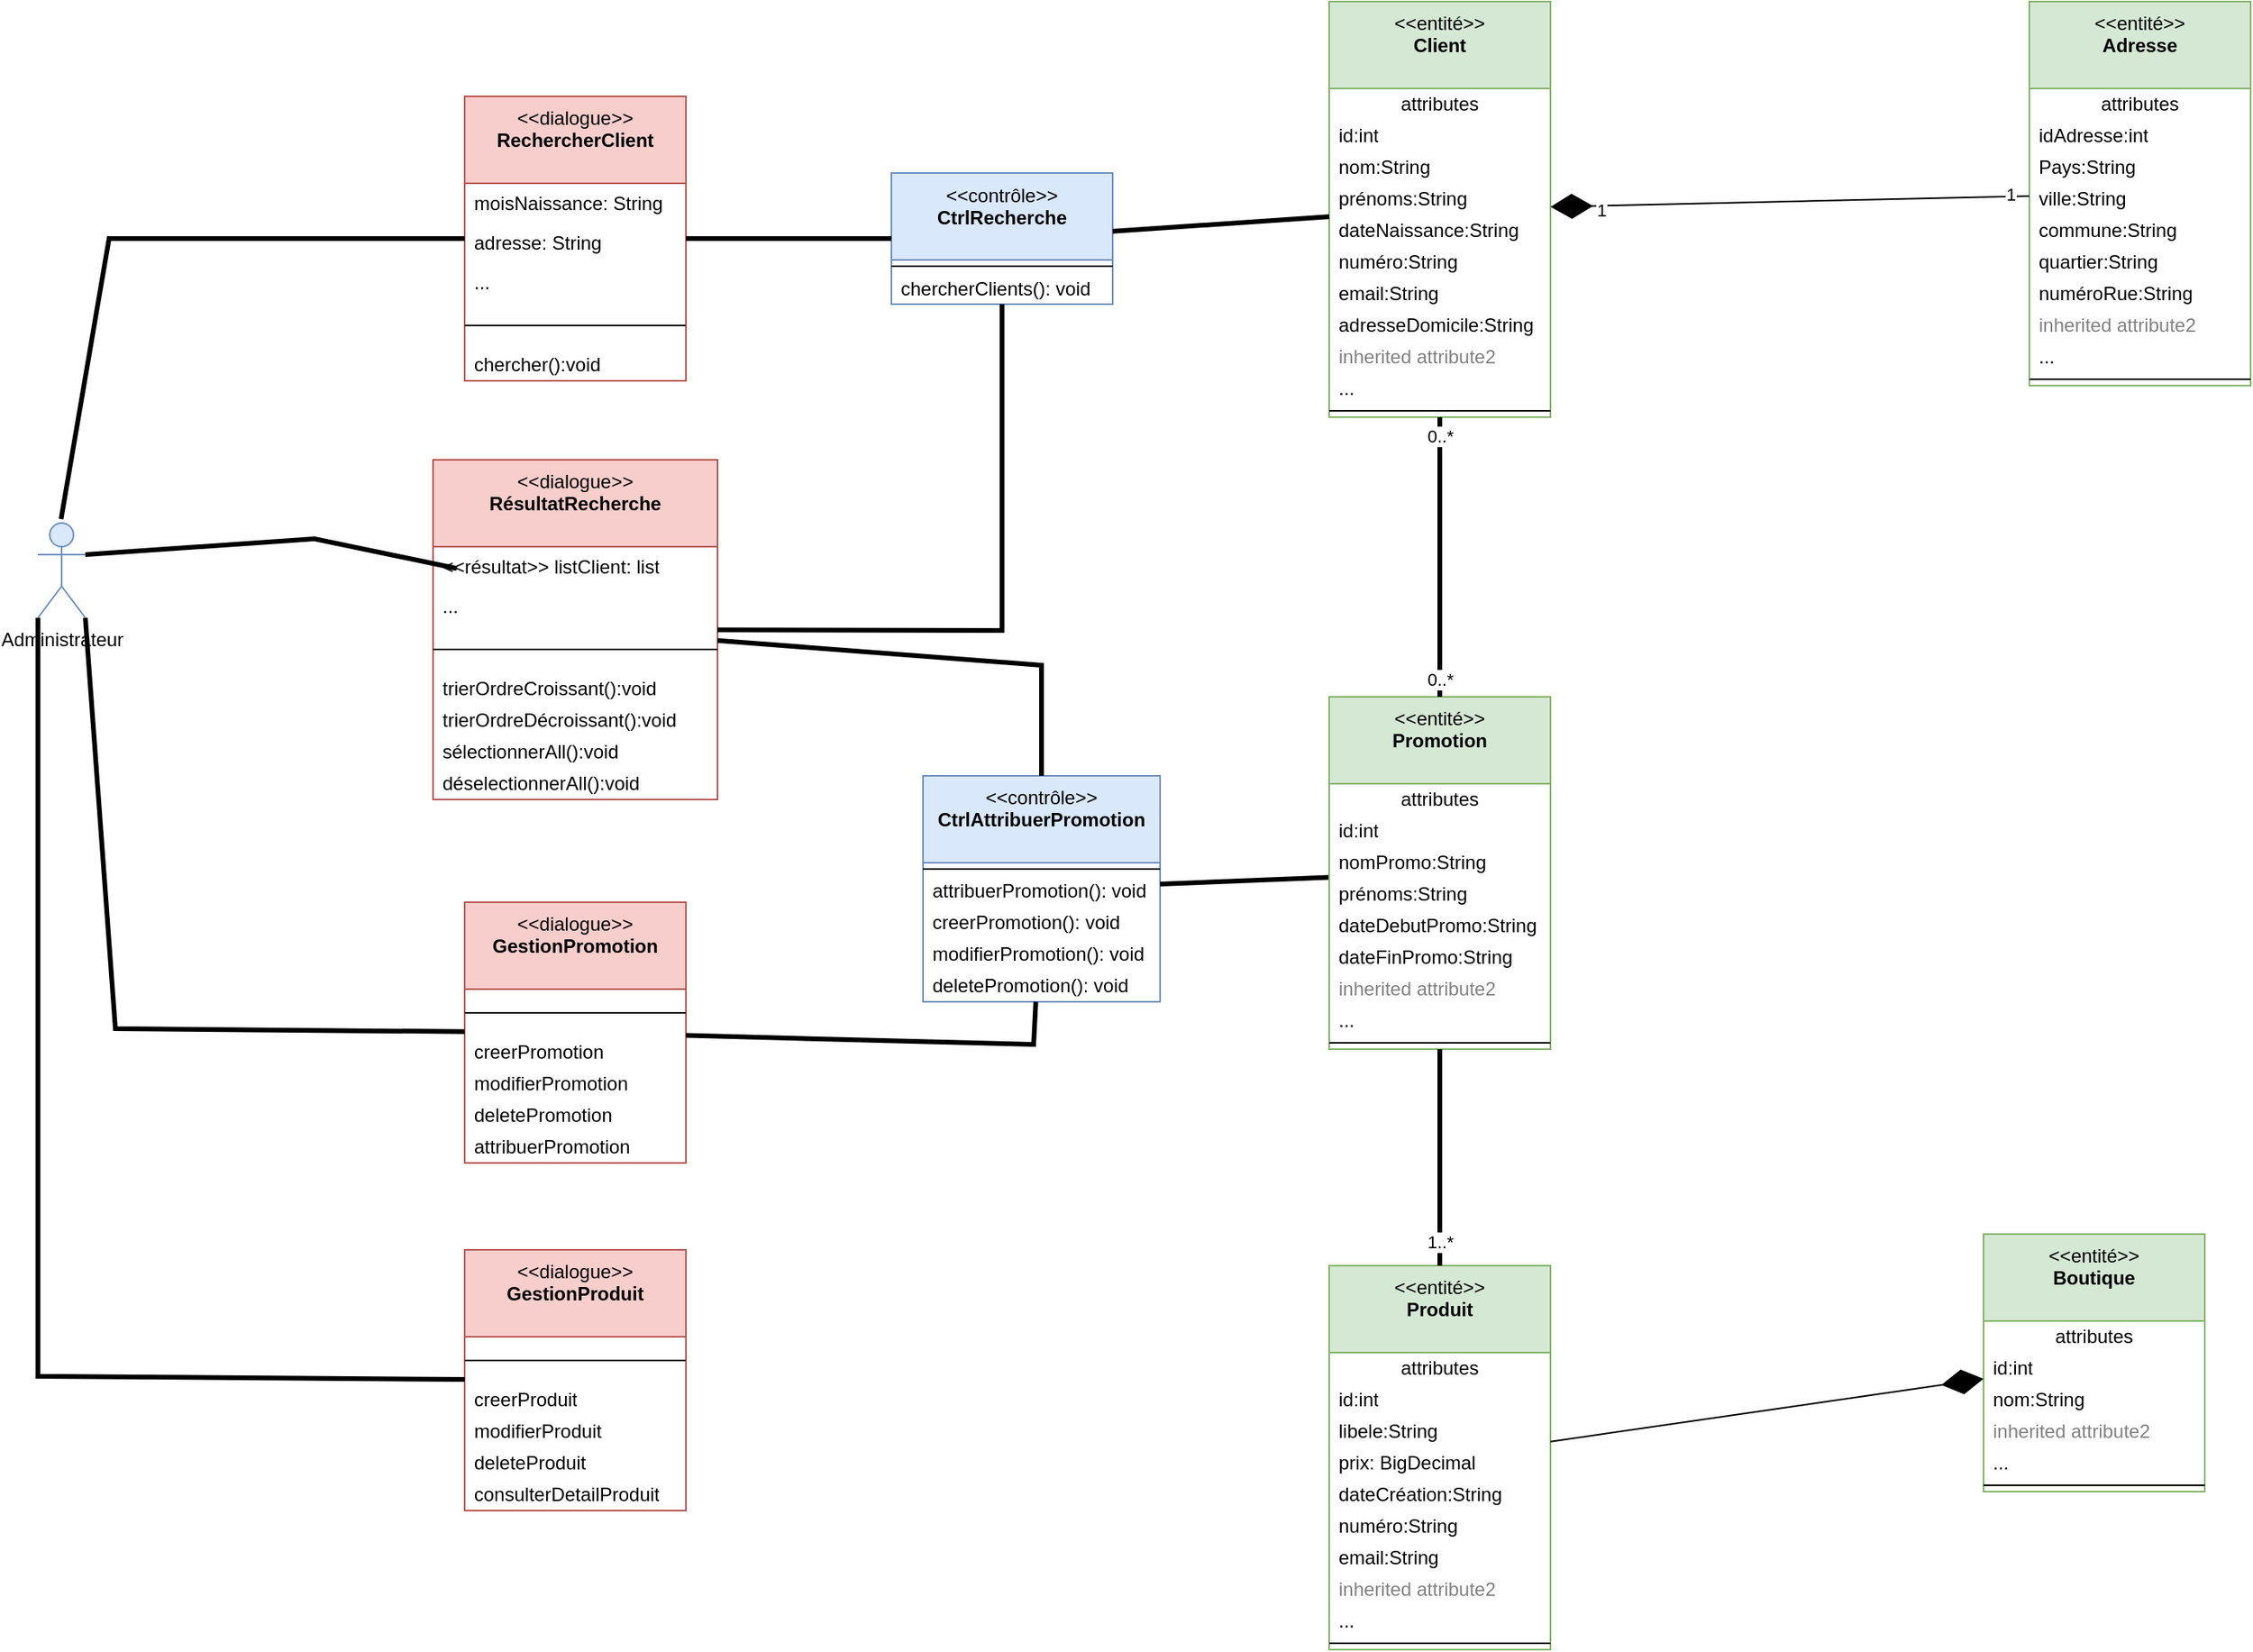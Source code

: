 <mxfile version="21.6.6" type="github">
  <diagram name="Page-1" id="ahY943-MPQnTFEPD0U1o">
    <mxGraphModel dx="1657" dy="599" grid="1" gridSize="10" guides="1" tooltips="1" connect="1" arrows="1" fold="1" page="1" pageScale="1" pageWidth="827" pageHeight="1169" math="0" shadow="0">
      <root>
        <mxCell id="0" />
        <mxCell id="1" parent="0" />
        <mxCell id="AcG3rtJJ_x_8f-vEFw6x-4" value="Administrateur" style="shape=umlActor;verticalLabelPosition=bottom;verticalAlign=top;html=1;fillColor=#dae8fc;strokeColor=#6c8ebf;" vertex="1" parent="1">
          <mxGeometry x="10" y="370" width="30" height="60" as="geometry" />
        </mxCell>
        <mxCell id="AcG3rtJJ_x_8f-vEFw6x-19" value="&amp;lt;&amp;lt;dialogue&amp;gt;&amp;gt;&lt;br&gt;&lt;b&gt;RechercherClient&lt;/b&gt;" style="swimlane;fontStyle=0;align=center;verticalAlign=top;childLayout=stackLayout;horizontal=1;startSize=55;horizontalStack=0;resizeParent=1;resizeParentMax=0;resizeLast=0;collapsible=0;marginBottom=0;html=1;whiteSpace=wrap;fillColor=#f8cecc;strokeColor=#b85450;" vertex="1" parent="1">
          <mxGeometry x="280" y="100" width="140" height="180" as="geometry" />
        </mxCell>
        <mxCell id="AcG3rtJJ_x_8f-vEFw6x-21" value="moisNaissance: String" style="text;html=1;strokeColor=none;fillColor=none;align=left;verticalAlign=middle;spacingLeft=4;spacingRight=4;overflow=hidden;rotatable=0;points=[[0,0.5],[1,0.5]];portConstraint=eastwest;whiteSpace=wrap;" vertex="1" parent="AcG3rtJJ_x_8f-vEFw6x-19">
          <mxGeometry y="55" width="140" height="25" as="geometry" />
        </mxCell>
        <mxCell id="AcG3rtJJ_x_8f-vEFw6x-30" value="adresse: String" style="text;html=1;strokeColor=none;fillColor=none;align=left;verticalAlign=middle;spacingLeft=4;spacingRight=4;overflow=hidden;rotatable=0;points=[[0,0.5],[1,0.5]];portConstraint=eastwest;whiteSpace=wrap;" vertex="1" parent="AcG3rtJJ_x_8f-vEFw6x-19">
          <mxGeometry y="80" width="140" height="25" as="geometry" />
        </mxCell>
        <mxCell id="AcG3rtJJ_x_8f-vEFw6x-31" value="..." style="text;html=1;strokeColor=none;fillColor=none;align=left;verticalAlign=middle;spacingLeft=4;spacingRight=4;overflow=hidden;rotatable=0;points=[[0,0.5],[1,0.5]];portConstraint=eastwest;whiteSpace=wrap;" vertex="1" parent="AcG3rtJJ_x_8f-vEFw6x-19">
          <mxGeometry y="105" width="140" height="25" as="geometry" />
        </mxCell>
        <mxCell id="AcG3rtJJ_x_8f-vEFw6x-24" value="" style="line;strokeWidth=1;fillColor=none;align=left;verticalAlign=middle;spacingTop=-1;spacingLeft=3;spacingRight=3;rotatable=0;labelPosition=right;points=[];portConstraint=eastwest;" vertex="1" parent="AcG3rtJJ_x_8f-vEFw6x-19">
          <mxGeometry y="130" width="140" height="30" as="geometry" />
        </mxCell>
        <mxCell id="AcG3rtJJ_x_8f-vEFw6x-26" value="chercher():void" style="text;html=1;strokeColor=none;fillColor=none;align=left;verticalAlign=middle;spacingLeft=4;spacingRight=4;overflow=hidden;rotatable=0;points=[[0,0.5],[1,0.5]];portConstraint=eastwest;whiteSpace=wrap;" vertex="1" parent="AcG3rtJJ_x_8f-vEFw6x-19">
          <mxGeometry y="160" width="140" height="20" as="geometry" />
        </mxCell>
        <mxCell id="AcG3rtJJ_x_8f-vEFw6x-33" value="&amp;lt;&amp;lt;dialogue&amp;gt;&amp;gt;&lt;br&gt;&lt;b&gt;RésultatRecherche&lt;/b&gt;" style="swimlane;fontStyle=0;align=center;verticalAlign=top;childLayout=stackLayout;horizontal=1;startSize=55;horizontalStack=0;resizeParent=1;resizeParentMax=0;resizeLast=0;collapsible=0;marginBottom=0;html=1;whiteSpace=wrap;fillColor=#f8cecc;strokeColor=#b85450;" vertex="1" parent="1">
          <mxGeometry x="260" y="330" width="180" height="215" as="geometry" />
        </mxCell>
        <mxCell id="AcG3rtJJ_x_8f-vEFw6x-34" value="&amp;lt;&amp;lt;résultat&amp;gt;&amp;gt; listClient: list" style="text;html=1;strokeColor=none;fillColor=none;align=left;verticalAlign=middle;spacingLeft=4;spacingRight=4;overflow=hidden;rotatable=0;points=[[0,0.5],[1,0.5]];portConstraint=eastwest;whiteSpace=wrap;" vertex="1" parent="AcG3rtJJ_x_8f-vEFw6x-33">
          <mxGeometry y="55" width="180" height="25" as="geometry" />
        </mxCell>
        <mxCell id="AcG3rtJJ_x_8f-vEFw6x-36" value="..." style="text;html=1;strokeColor=none;fillColor=none;align=left;verticalAlign=middle;spacingLeft=4;spacingRight=4;overflow=hidden;rotatable=0;points=[[0,0.5],[1,0.5]];portConstraint=eastwest;whiteSpace=wrap;" vertex="1" parent="AcG3rtJJ_x_8f-vEFw6x-33">
          <mxGeometry y="80" width="180" height="25" as="geometry" />
        </mxCell>
        <mxCell id="AcG3rtJJ_x_8f-vEFw6x-37" value="" style="line;strokeWidth=1;fillColor=none;align=left;verticalAlign=middle;spacingTop=-1;spacingLeft=3;spacingRight=3;rotatable=0;labelPosition=right;points=[];portConstraint=eastwest;" vertex="1" parent="AcG3rtJJ_x_8f-vEFw6x-33">
          <mxGeometry y="105" width="180" height="30" as="geometry" />
        </mxCell>
        <mxCell id="AcG3rtJJ_x_8f-vEFw6x-38" value="trierOrdreCroissant():void" style="text;html=1;strokeColor=none;fillColor=none;align=left;verticalAlign=middle;spacingLeft=4;spacingRight=4;overflow=hidden;rotatable=0;points=[[0,0.5],[1,0.5]];portConstraint=eastwest;whiteSpace=wrap;" vertex="1" parent="AcG3rtJJ_x_8f-vEFw6x-33">
          <mxGeometry y="135" width="180" height="20" as="geometry" />
        </mxCell>
        <mxCell id="AcG3rtJJ_x_8f-vEFw6x-40" value="trierOrdreDécroissant():void" style="text;html=1;strokeColor=none;fillColor=none;align=left;verticalAlign=middle;spacingLeft=4;spacingRight=4;overflow=hidden;rotatable=0;points=[[0,0.5],[1,0.5]];portConstraint=eastwest;whiteSpace=wrap;" vertex="1" parent="AcG3rtJJ_x_8f-vEFw6x-33">
          <mxGeometry y="155" width="180" height="20" as="geometry" />
        </mxCell>
        <mxCell id="AcG3rtJJ_x_8f-vEFw6x-41" value="sélectionnerAll():void" style="text;html=1;strokeColor=none;fillColor=none;align=left;verticalAlign=middle;spacingLeft=4;spacingRight=4;overflow=hidden;rotatable=0;points=[[0,0.5],[1,0.5]];portConstraint=eastwest;whiteSpace=wrap;" vertex="1" parent="AcG3rtJJ_x_8f-vEFw6x-33">
          <mxGeometry y="175" width="180" height="20" as="geometry" />
        </mxCell>
        <mxCell id="AcG3rtJJ_x_8f-vEFw6x-42" value="déselectionnerAll():void" style="text;html=1;strokeColor=none;fillColor=none;align=left;verticalAlign=middle;spacingLeft=4;spacingRight=4;overflow=hidden;rotatable=0;points=[[0,0.5],[1,0.5]];portConstraint=eastwest;whiteSpace=wrap;" vertex="1" parent="AcG3rtJJ_x_8f-vEFw6x-33">
          <mxGeometry y="195" width="180" height="20" as="geometry" />
        </mxCell>
        <mxCell id="AcG3rtJJ_x_8f-vEFw6x-43" value="&amp;lt;&amp;lt;contrôle&amp;gt;&amp;gt;&lt;br&gt;&lt;b&gt;CtrlRecherche&lt;/b&gt;" style="swimlane;fontStyle=0;align=center;verticalAlign=top;childLayout=stackLayout;horizontal=1;startSize=55;horizontalStack=0;resizeParent=1;resizeParentMax=0;resizeLast=0;collapsible=0;marginBottom=0;html=1;whiteSpace=wrap;fillColor=#dae8fc;strokeColor=#6c8ebf;" vertex="1" parent="1">
          <mxGeometry x="550" y="148.5" width="140" height="83" as="geometry" />
        </mxCell>
        <mxCell id="AcG3rtJJ_x_8f-vEFw6x-48" value="" style="line;strokeWidth=1;fillColor=none;align=left;verticalAlign=middle;spacingTop=-1;spacingLeft=3;spacingRight=3;rotatable=0;labelPosition=right;points=[];portConstraint=eastwest;" vertex="1" parent="AcG3rtJJ_x_8f-vEFw6x-43">
          <mxGeometry y="55" width="140" height="8" as="geometry" />
        </mxCell>
        <mxCell id="AcG3rtJJ_x_8f-vEFw6x-50" value="chercherClients(): void" style="text;html=1;strokeColor=none;fillColor=none;align=left;verticalAlign=middle;spacingLeft=4;spacingRight=4;overflow=hidden;rotatable=0;points=[[0,0.5],[1,0.5]];portConstraint=eastwest;whiteSpace=wrap;" vertex="1" parent="AcG3rtJJ_x_8f-vEFw6x-43">
          <mxGeometry y="63" width="140" height="20" as="geometry" />
        </mxCell>
        <mxCell id="AcG3rtJJ_x_8f-vEFw6x-53" value="" style="endArrow=none;startArrow=none;endFill=0;startFill=0;endSize=8;html=1;verticalAlign=bottom;labelBackgroundColor=none;strokeWidth=3;rounded=0;exitX=1;exitY=0.333;exitDx=0;exitDy=0;exitPerimeter=0;" edge="1" parent="1" source="AcG3rtJJ_x_8f-vEFw6x-4">
          <mxGeometry width="160" relative="1" as="geometry">
            <mxPoint x="70" y="390" as="sourcePoint" />
            <mxPoint x="275" y="398.75" as="targetPoint" />
            <Array as="points">
              <mxPoint x="185" y="380" />
            </Array>
          </mxGeometry>
        </mxCell>
        <mxCell id="AcG3rtJJ_x_8f-vEFw6x-54" value="" style="endArrow=none;startArrow=none;endFill=0;startFill=0;endSize=8;html=1;verticalAlign=bottom;labelBackgroundColor=none;strokeWidth=3;rounded=0;exitX=0.488;exitY=-0.042;exitDx=0;exitDy=0;exitPerimeter=0;" edge="1" parent="1" source="AcG3rtJJ_x_8f-vEFw6x-4" target="AcG3rtJJ_x_8f-vEFw6x-19">
          <mxGeometry width="160" relative="1" as="geometry">
            <mxPoint x="100" y="340" as="sourcePoint" />
            <mxPoint x="260" y="340" as="targetPoint" />
            <Array as="points">
              <mxPoint x="55" y="190" />
            </Array>
          </mxGeometry>
        </mxCell>
        <mxCell id="AcG3rtJJ_x_8f-vEFw6x-55" value="" style="endArrow=none;startArrow=none;endFill=0;startFill=0;endSize=8;html=1;verticalAlign=bottom;labelBackgroundColor=none;strokeWidth=3;rounded=0;" edge="1" parent="1" source="AcG3rtJJ_x_8f-vEFw6x-19" target="AcG3rtJJ_x_8f-vEFw6x-43">
          <mxGeometry width="160" relative="1" as="geometry">
            <mxPoint x="450" y="330" as="sourcePoint" />
            <mxPoint x="610" y="330" as="targetPoint" />
          </mxGeometry>
        </mxCell>
        <mxCell id="AcG3rtJJ_x_8f-vEFw6x-57" value="&amp;lt;&amp;lt;entité&amp;gt;&amp;gt;&lt;br&gt;&lt;b&gt;Client&lt;/b&gt;" style="swimlane;fontStyle=0;align=center;verticalAlign=top;childLayout=stackLayout;horizontal=1;startSize=55;horizontalStack=0;resizeParent=1;resizeParentMax=0;resizeLast=0;collapsible=0;marginBottom=0;html=1;whiteSpace=wrap;fillColor=#d5e8d4;strokeColor=#82b366;" vertex="1" parent="1">
          <mxGeometry x="827" y="40" width="140" height="263" as="geometry" />
        </mxCell>
        <mxCell id="AcG3rtJJ_x_8f-vEFw6x-58" value="attributes" style="text;html=1;strokeColor=none;fillColor=none;align=center;verticalAlign=middle;spacingLeft=4;spacingRight=4;overflow=hidden;rotatable=0;points=[[0,0.5],[1,0.5]];portConstraint=eastwest;whiteSpace=wrap;" vertex="1" parent="AcG3rtJJ_x_8f-vEFw6x-57">
          <mxGeometry y="55" width="140" height="20" as="geometry" />
        </mxCell>
        <mxCell id="AcG3rtJJ_x_8f-vEFw6x-59" value="id:int" style="text;html=1;strokeColor=none;fillColor=none;align=left;verticalAlign=middle;spacingLeft=4;spacingRight=4;overflow=hidden;rotatable=0;points=[[0,0.5],[1,0.5]];portConstraint=eastwest;whiteSpace=wrap;" vertex="1" parent="AcG3rtJJ_x_8f-vEFw6x-57">
          <mxGeometry y="75" width="140" height="20" as="geometry" />
        </mxCell>
        <mxCell id="AcG3rtJJ_x_8f-vEFw6x-67" value="nom:String" style="text;html=1;strokeColor=none;fillColor=none;align=left;verticalAlign=middle;spacingLeft=4;spacingRight=4;overflow=hidden;rotatable=0;points=[[0,0.5],[1,0.5]];portConstraint=eastwest;whiteSpace=wrap;" vertex="1" parent="AcG3rtJJ_x_8f-vEFw6x-57">
          <mxGeometry y="95" width="140" height="20" as="geometry" />
        </mxCell>
        <mxCell id="AcG3rtJJ_x_8f-vEFw6x-65" value="prénoms:String" style="text;html=1;strokeColor=none;fillColor=none;align=left;verticalAlign=middle;spacingLeft=4;spacingRight=4;overflow=hidden;rotatable=0;points=[[0,0.5],[1,0.5]];portConstraint=eastwest;whiteSpace=wrap;" vertex="1" parent="AcG3rtJJ_x_8f-vEFw6x-57">
          <mxGeometry y="115" width="140" height="20" as="geometry" />
        </mxCell>
        <mxCell id="AcG3rtJJ_x_8f-vEFw6x-66" value="dateNaissance:String" style="text;html=1;strokeColor=none;fillColor=none;align=left;verticalAlign=middle;spacingLeft=4;spacingRight=4;overflow=hidden;rotatable=0;points=[[0,0.5],[1,0.5]];portConstraint=eastwest;whiteSpace=wrap;" vertex="1" parent="AcG3rtJJ_x_8f-vEFw6x-57">
          <mxGeometry y="135" width="140" height="20" as="geometry" />
        </mxCell>
        <mxCell id="AcG3rtJJ_x_8f-vEFw6x-68" value="numéro:String" style="text;html=1;strokeColor=none;fillColor=none;align=left;verticalAlign=middle;spacingLeft=4;spacingRight=4;overflow=hidden;rotatable=0;points=[[0,0.5],[1,0.5]];portConstraint=eastwest;whiteSpace=wrap;" vertex="1" parent="AcG3rtJJ_x_8f-vEFw6x-57">
          <mxGeometry y="155" width="140" height="20" as="geometry" />
        </mxCell>
        <mxCell id="AcG3rtJJ_x_8f-vEFw6x-69" value="email:String" style="text;html=1;strokeColor=none;fillColor=none;align=left;verticalAlign=middle;spacingLeft=4;spacingRight=4;overflow=hidden;rotatable=0;points=[[0,0.5],[1,0.5]];portConstraint=eastwest;whiteSpace=wrap;" vertex="1" parent="AcG3rtJJ_x_8f-vEFw6x-57">
          <mxGeometry y="175" width="140" height="20" as="geometry" />
        </mxCell>
        <mxCell id="AcG3rtJJ_x_8f-vEFw6x-151" value="adresseDomicile:String" style="text;html=1;strokeColor=none;fillColor=none;align=left;verticalAlign=middle;spacingLeft=4;spacingRight=4;overflow=hidden;rotatable=0;points=[[0,0.5],[1,0.5]];portConstraint=eastwest;whiteSpace=wrap;" vertex="1" parent="AcG3rtJJ_x_8f-vEFw6x-57">
          <mxGeometry y="195" width="140" height="20" as="geometry" />
        </mxCell>
        <mxCell id="AcG3rtJJ_x_8f-vEFw6x-60" value="inherited attribute2" style="text;html=1;strokeColor=none;fillColor=none;align=left;verticalAlign=middle;spacingLeft=4;spacingRight=4;overflow=hidden;rotatable=0;points=[[0,0.5],[1,0.5]];portConstraint=eastwest;fontColor=#808080;whiteSpace=wrap;" vertex="1" parent="AcG3rtJJ_x_8f-vEFw6x-57">
          <mxGeometry y="215" width="140" height="20" as="geometry" />
        </mxCell>
        <mxCell id="AcG3rtJJ_x_8f-vEFw6x-61" value="..." style="text;html=1;strokeColor=none;fillColor=none;align=left;verticalAlign=middle;spacingLeft=4;spacingRight=4;overflow=hidden;rotatable=0;points=[[0,0.5],[1,0.5]];portConstraint=eastwest;whiteSpace=wrap;" vertex="1" parent="AcG3rtJJ_x_8f-vEFw6x-57">
          <mxGeometry y="235" width="140" height="20" as="geometry" />
        </mxCell>
        <mxCell id="AcG3rtJJ_x_8f-vEFw6x-62" value="" style="line;strokeWidth=1;fillColor=none;align=left;verticalAlign=middle;spacingTop=-1;spacingLeft=3;spacingRight=3;rotatable=0;labelPosition=right;points=[];portConstraint=eastwest;" vertex="1" parent="AcG3rtJJ_x_8f-vEFw6x-57">
          <mxGeometry y="255" width="140" height="8" as="geometry" />
        </mxCell>
        <mxCell id="AcG3rtJJ_x_8f-vEFw6x-70" value="" style="endArrow=none;startArrow=none;endFill=0;startFill=0;endSize=8;html=1;verticalAlign=bottom;labelBackgroundColor=none;strokeWidth=3;rounded=0;" edge="1" parent="1" source="AcG3rtJJ_x_8f-vEFw6x-43" target="AcG3rtJJ_x_8f-vEFw6x-57">
          <mxGeometry width="160" relative="1" as="geometry">
            <mxPoint x="540" y="290" as="sourcePoint" />
            <mxPoint x="700" y="290" as="targetPoint" />
          </mxGeometry>
        </mxCell>
        <mxCell id="AcG3rtJJ_x_8f-vEFw6x-71" value="&amp;lt;&amp;lt;entité&amp;gt;&amp;gt;&lt;br&gt;&lt;b&gt;Adresse&lt;/b&gt;" style="swimlane;fontStyle=0;align=center;verticalAlign=top;childLayout=stackLayout;horizontal=1;startSize=55;horizontalStack=0;resizeParent=1;resizeParentMax=0;resizeLast=0;collapsible=0;marginBottom=0;html=1;whiteSpace=wrap;fillColor=#d5e8d4;strokeColor=#82b366;" vertex="1" parent="1">
          <mxGeometry x="1270" y="40" width="140" height="243" as="geometry" />
        </mxCell>
        <mxCell id="AcG3rtJJ_x_8f-vEFw6x-72" value="attributes" style="text;html=1;strokeColor=none;fillColor=none;align=center;verticalAlign=middle;spacingLeft=4;spacingRight=4;overflow=hidden;rotatable=0;points=[[0,0.5],[1,0.5]];portConstraint=eastwest;whiteSpace=wrap;" vertex="1" parent="AcG3rtJJ_x_8f-vEFw6x-71">
          <mxGeometry y="55" width="140" height="20" as="geometry" />
        </mxCell>
        <mxCell id="AcG3rtJJ_x_8f-vEFw6x-73" value="idAdresse:int" style="text;html=1;strokeColor=none;fillColor=none;align=left;verticalAlign=middle;spacingLeft=4;spacingRight=4;overflow=hidden;rotatable=0;points=[[0,0.5],[1,0.5]];portConstraint=eastwest;whiteSpace=wrap;" vertex="1" parent="AcG3rtJJ_x_8f-vEFw6x-71">
          <mxGeometry y="75" width="140" height="20" as="geometry" />
        </mxCell>
        <mxCell id="AcG3rtJJ_x_8f-vEFw6x-74" value="Pays:String" style="text;html=1;strokeColor=none;fillColor=none;align=left;verticalAlign=middle;spacingLeft=4;spacingRight=4;overflow=hidden;rotatable=0;points=[[0,0.5],[1,0.5]];portConstraint=eastwest;whiteSpace=wrap;" vertex="1" parent="AcG3rtJJ_x_8f-vEFw6x-71">
          <mxGeometry y="95" width="140" height="20" as="geometry" />
        </mxCell>
        <mxCell id="AcG3rtJJ_x_8f-vEFw6x-75" value="ville:String" style="text;html=1;strokeColor=none;fillColor=none;align=left;verticalAlign=middle;spacingLeft=4;spacingRight=4;overflow=hidden;rotatable=0;points=[[0,0.5],[1,0.5]];portConstraint=eastwest;whiteSpace=wrap;" vertex="1" parent="AcG3rtJJ_x_8f-vEFw6x-71">
          <mxGeometry y="115" width="140" height="20" as="geometry" />
        </mxCell>
        <mxCell id="AcG3rtJJ_x_8f-vEFw6x-76" value="commune:String" style="text;html=1;strokeColor=none;fillColor=none;align=left;verticalAlign=middle;spacingLeft=4;spacingRight=4;overflow=hidden;rotatable=0;points=[[0,0.5],[1,0.5]];portConstraint=eastwest;whiteSpace=wrap;" vertex="1" parent="AcG3rtJJ_x_8f-vEFw6x-71">
          <mxGeometry y="135" width="140" height="20" as="geometry" />
        </mxCell>
        <mxCell id="AcG3rtJJ_x_8f-vEFw6x-77" value="quartier:String" style="text;html=1;strokeColor=none;fillColor=none;align=left;verticalAlign=middle;spacingLeft=4;spacingRight=4;overflow=hidden;rotatable=0;points=[[0,0.5],[1,0.5]];portConstraint=eastwest;whiteSpace=wrap;" vertex="1" parent="AcG3rtJJ_x_8f-vEFw6x-71">
          <mxGeometry y="155" width="140" height="20" as="geometry" />
        </mxCell>
        <mxCell id="AcG3rtJJ_x_8f-vEFw6x-78" value="numéroRue:String" style="text;html=1;strokeColor=none;fillColor=none;align=left;verticalAlign=middle;spacingLeft=4;spacingRight=4;overflow=hidden;rotatable=0;points=[[0,0.5],[1,0.5]];portConstraint=eastwest;whiteSpace=wrap;" vertex="1" parent="AcG3rtJJ_x_8f-vEFw6x-71">
          <mxGeometry y="175" width="140" height="20" as="geometry" />
        </mxCell>
        <mxCell id="AcG3rtJJ_x_8f-vEFw6x-79" value="inherited attribute2" style="text;html=1;strokeColor=none;fillColor=none;align=left;verticalAlign=middle;spacingLeft=4;spacingRight=4;overflow=hidden;rotatable=0;points=[[0,0.5],[1,0.5]];portConstraint=eastwest;fontColor=#808080;whiteSpace=wrap;" vertex="1" parent="AcG3rtJJ_x_8f-vEFw6x-71">
          <mxGeometry y="195" width="140" height="20" as="geometry" />
        </mxCell>
        <mxCell id="AcG3rtJJ_x_8f-vEFw6x-80" value="..." style="text;html=1;strokeColor=none;fillColor=none;align=left;verticalAlign=middle;spacingLeft=4;spacingRight=4;overflow=hidden;rotatable=0;points=[[0,0.5],[1,0.5]];portConstraint=eastwest;whiteSpace=wrap;" vertex="1" parent="AcG3rtJJ_x_8f-vEFw6x-71">
          <mxGeometry y="215" width="140" height="20" as="geometry" />
        </mxCell>
        <mxCell id="AcG3rtJJ_x_8f-vEFw6x-81" value="" style="line;strokeWidth=1;fillColor=none;align=left;verticalAlign=middle;spacingTop=-1;spacingLeft=3;spacingRight=3;rotatable=0;labelPosition=right;points=[];portConstraint=eastwest;" vertex="1" parent="AcG3rtJJ_x_8f-vEFw6x-71">
          <mxGeometry y="235" width="140" height="8" as="geometry" />
        </mxCell>
        <mxCell id="AcG3rtJJ_x_8f-vEFw6x-84" value="" style="endArrow=none;startArrow=none;endFill=0;startFill=0;endSize=8;html=1;verticalAlign=bottom;labelBackgroundColor=none;strokeWidth=3;rounded=0;" edge="1" parent="1" source="AcG3rtJJ_x_8f-vEFw6x-33" target="AcG3rtJJ_x_8f-vEFw6x-43">
          <mxGeometry width="160" relative="1" as="geometry">
            <mxPoint x="540" y="290" as="sourcePoint" />
            <mxPoint x="700" y="290" as="targetPoint" />
            <Array as="points">
              <mxPoint x="620" y="438" />
            </Array>
          </mxGeometry>
        </mxCell>
        <mxCell id="AcG3rtJJ_x_8f-vEFw6x-85" value="&amp;lt;&amp;lt;contrôle&amp;gt;&amp;gt;&lt;br&gt;&lt;b&gt;CtrlAttribuerPromotion&lt;/b&gt;" style="swimlane;fontStyle=0;align=center;verticalAlign=top;childLayout=stackLayout;horizontal=1;startSize=55;horizontalStack=0;resizeParent=1;resizeParentMax=0;resizeLast=0;collapsible=0;marginBottom=0;html=1;whiteSpace=wrap;fillColor=#dae8fc;strokeColor=#6c8ebf;" vertex="1" parent="1">
          <mxGeometry x="570" y="530" width="150" height="143" as="geometry" />
        </mxCell>
        <mxCell id="AcG3rtJJ_x_8f-vEFw6x-86" value="" style="line;strokeWidth=1;fillColor=none;align=left;verticalAlign=middle;spacingTop=-1;spacingLeft=3;spacingRight=3;rotatable=0;labelPosition=right;points=[];portConstraint=eastwest;" vertex="1" parent="AcG3rtJJ_x_8f-vEFw6x-85">
          <mxGeometry y="55" width="150" height="8" as="geometry" />
        </mxCell>
        <mxCell id="AcG3rtJJ_x_8f-vEFw6x-87" value="attribuerPromotion(): void" style="text;html=1;strokeColor=none;fillColor=none;align=left;verticalAlign=middle;spacingLeft=4;spacingRight=4;overflow=hidden;rotatable=0;points=[[0,0.5],[1,0.5]];portConstraint=eastwest;whiteSpace=wrap;" vertex="1" parent="AcG3rtJJ_x_8f-vEFw6x-85">
          <mxGeometry y="63" width="150" height="20" as="geometry" />
        </mxCell>
        <mxCell id="AcG3rtJJ_x_8f-vEFw6x-97" value="creerPromotion(): void" style="text;html=1;strokeColor=none;fillColor=none;align=left;verticalAlign=middle;spacingLeft=4;spacingRight=4;overflow=hidden;rotatable=0;points=[[0,0.5],[1,0.5]];portConstraint=eastwest;whiteSpace=wrap;" vertex="1" parent="AcG3rtJJ_x_8f-vEFw6x-85">
          <mxGeometry y="83" width="150" height="20" as="geometry" />
        </mxCell>
        <mxCell id="AcG3rtJJ_x_8f-vEFw6x-98" value="modifierPromotion(): void" style="text;html=1;strokeColor=none;fillColor=none;align=left;verticalAlign=middle;spacingLeft=4;spacingRight=4;overflow=hidden;rotatable=0;points=[[0,0.5],[1,0.5]];portConstraint=eastwest;whiteSpace=wrap;" vertex="1" parent="AcG3rtJJ_x_8f-vEFw6x-85">
          <mxGeometry y="103" width="150" height="20" as="geometry" />
        </mxCell>
        <mxCell id="AcG3rtJJ_x_8f-vEFw6x-99" value="deletePromotion(): void" style="text;html=1;strokeColor=none;fillColor=none;align=left;verticalAlign=middle;spacingLeft=4;spacingRight=4;overflow=hidden;rotatable=0;points=[[0,0.5],[1,0.5]];portConstraint=eastwest;whiteSpace=wrap;" vertex="1" parent="AcG3rtJJ_x_8f-vEFw6x-85">
          <mxGeometry y="123" width="150" height="20" as="geometry" />
        </mxCell>
        <mxCell id="AcG3rtJJ_x_8f-vEFw6x-88" value="" style="endArrow=none;startArrow=none;endFill=0;startFill=0;endSize=8;html=1;verticalAlign=bottom;labelBackgroundColor=none;strokeWidth=3;rounded=0;" edge="1" parent="1" source="AcG3rtJJ_x_8f-vEFw6x-33" target="AcG3rtJJ_x_8f-vEFw6x-85">
          <mxGeometry width="160" relative="1" as="geometry">
            <mxPoint x="570" y="390" as="sourcePoint" />
            <mxPoint x="730" y="390" as="targetPoint" />
            <Array as="points">
              <mxPoint x="645" y="460" />
            </Array>
          </mxGeometry>
        </mxCell>
        <mxCell id="AcG3rtJJ_x_8f-vEFw6x-89" value="&amp;lt;&amp;lt;dialogue&amp;gt;&amp;gt;&lt;br&gt;&lt;b&gt;GestionPromotion&lt;/b&gt;" style="swimlane;fontStyle=0;align=center;verticalAlign=top;childLayout=stackLayout;horizontal=1;startSize=55;horizontalStack=0;resizeParent=1;resizeParentMax=0;resizeLast=0;collapsible=0;marginBottom=0;html=1;whiteSpace=wrap;fillColor=#f8cecc;strokeColor=#b85450;" vertex="1" parent="1">
          <mxGeometry x="280" y="610" width="140" height="165" as="geometry" />
        </mxCell>
        <mxCell id="AcG3rtJJ_x_8f-vEFw6x-93" value="" style="line;strokeWidth=1;fillColor=none;align=left;verticalAlign=middle;spacingTop=-1;spacingLeft=3;spacingRight=3;rotatable=0;labelPosition=right;points=[];portConstraint=eastwest;" vertex="1" parent="AcG3rtJJ_x_8f-vEFw6x-89">
          <mxGeometry y="55" width="140" height="30" as="geometry" />
        </mxCell>
        <mxCell id="AcG3rtJJ_x_8f-vEFw6x-130" value="creerPromotion" style="text;html=1;strokeColor=none;fillColor=none;align=left;verticalAlign=middle;spacingLeft=4;spacingRight=4;overflow=hidden;rotatable=0;points=[[0,0.5],[1,0.5]];portConstraint=eastwest;whiteSpace=wrap;" vertex="1" parent="AcG3rtJJ_x_8f-vEFw6x-89">
          <mxGeometry y="85" width="140" height="20" as="geometry" />
        </mxCell>
        <mxCell id="AcG3rtJJ_x_8f-vEFw6x-127" value="modifierPromotion" style="text;html=1;strokeColor=none;fillColor=none;align=left;verticalAlign=middle;spacingLeft=4;spacingRight=4;overflow=hidden;rotatable=0;points=[[0,0.5],[1,0.5]];portConstraint=eastwest;whiteSpace=wrap;" vertex="1" parent="AcG3rtJJ_x_8f-vEFw6x-89">
          <mxGeometry y="105" width="140" height="20" as="geometry" />
        </mxCell>
        <mxCell id="AcG3rtJJ_x_8f-vEFw6x-126" value="deletePromotion" style="text;html=1;strokeColor=none;fillColor=none;align=left;verticalAlign=middle;spacingLeft=4;spacingRight=4;overflow=hidden;rotatable=0;points=[[0,0.5],[1,0.5]];portConstraint=eastwest;whiteSpace=wrap;" vertex="1" parent="AcG3rtJJ_x_8f-vEFw6x-89">
          <mxGeometry y="125" width="140" height="20" as="geometry" />
        </mxCell>
        <mxCell id="AcG3rtJJ_x_8f-vEFw6x-128" value="attribuerPromotion" style="text;html=1;strokeColor=none;fillColor=none;align=left;verticalAlign=middle;spacingLeft=4;spacingRight=4;overflow=hidden;rotatable=0;points=[[0,0.5],[1,0.5]];portConstraint=eastwest;whiteSpace=wrap;" vertex="1" parent="AcG3rtJJ_x_8f-vEFw6x-89">
          <mxGeometry y="145" width="140" height="20" as="geometry" />
        </mxCell>
        <mxCell id="AcG3rtJJ_x_8f-vEFw6x-95" value="" style="endArrow=none;startArrow=none;endFill=0;startFill=0;endSize=8;html=1;verticalAlign=bottom;labelBackgroundColor=none;strokeWidth=3;rounded=0;exitX=1;exitY=1;exitDx=0;exitDy=0;exitPerimeter=0;" edge="1" parent="1" source="AcG3rtJJ_x_8f-vEFw6x-4" target="AcG3rtJJ_x_8f-vEFw6x-89">
          <mxGeometry width="160" relative="1" as="geometry">
            <mxPoint x="80" y="650" as="sourcePoint" />
            <mxPoint x="240" y="650" as="targetPoint" />
            <Array as="points">
              <mxPoint x="59" y="690" />
            </Array>
          </mxGeometry>
        </mxCell>
        <mxCell id="AcG3rtJJ_x_8f-vEFw6x-96" value="" style="endArrow=none;startArrow=none;endFill=0;startFill=0;endSize=8;html=1;verticalAlign=bottom;labelBackgroundColor=none;strokeWidth=3;rounded=0;" edge="1" parent="1" source="AcG3rtJJ_x_8f-vEFw6x-89" target="AcG3rtJJ_x_8f-vEFw6x-85">
          <mxGeometry width="160" relative="1" as="geometry">
            <mxPoint x="480" y="500" as="sourcePoint" />
            <mxPoint x="640" y="500" as="targetPoint" />
            <Array as="points">
              <mxPoint x="640" y="700" />
            </Array>
          </mxGeometry>
        </mxCell>
        <mxCell id="AcG3rtJJ_x_8f-vEFw6x-101" value="" style="endArrow=none;startArrow=none;endFill=0;startFill=0;endSize=8;html=1;verticalAlign=bottom;labelBackgroundColor=none;strokeWidth=3;rounded=0;" edge="1" parent="1" source="AcG3rtJJ_x_8f-vEFw6x-85" target="AcG3rtJJ_x_8f-vEFw6x-102">
          <mxGeometry width="160" relative="1" as="geometry">
            <mxPoint x="710" y="480" as="sourcePoint" />
            <mxPoint x="870" y="480" as="targetPoint" />
          </mxGeometry>
        </mxCell>
        <mxCell id="AcG3rtJJ_x_8f-vEFw6x-102" value="&amp;lt;&amp;lt;entité&amp;gt;&amp;gt;&lt;br&gt;&lt;b&gt;Promotion&lt;/b&gt;" style="swimlane;fontStyle=0;align=center;verticalAlign=top;childLayout=stackLayout;horizontal=1;startSize=55;horizontalStack=0;resizeParent=1;resizeParentMax=0;resizeLast=0;collapsible=0;marginBottom=0;html=1;whiteSpace=wrap;fillColor=#d5e8d4;strokeColor=#82b366;" vertex="1" parent="1">
          <mxGeometry x="827" y="480" width="140" height="223" as="geometry" />
        </mxCell>
        <mxCell id="AcG3rtJJ_x_8f-vEFw6x-103" value="attributes" style="text;html=1;strokeColor=none;fillColor=none;align=center;verticalAlign=middle;spacingLeft=4;spacingRight=4;overflow=hidden;rotatable=0;points=[[0,0.5],[1,0.5]];portConstraint=eastwest;whiteSpace=wrap;" vertex="1" parent="AcG3rtJJ_x_8f-vEFw6x-102">
          <mxGeometry y="55" width="140" height="20" as="geometry" />
        </mxCell>
        <mxCell id="AcG3rtJJ_x_8f-vEFw6x-104" value="id:int" style="text;html=1;strokeColor=none;fillColor=none;align=left;verticalAlign=middle;spacingLeft=4;spacingRight=4;overflow=hidden;rotatable=0;points=[[0,0.5],[1,0.5]];portConstraint=eastwest;whiteSpace=wrap;" vertex="1" parent="AcG3rtJJ_x_8f-vEFw6x-102">
          <mxGeometry y="75" width="140" height="20" as="geometry" />
        </mxCell>
        <mxCell id="AcG3rtJJ_x_8f-vEFw6x-105" value="nomPromo:String" style="text;html=1;strokeColor=none;fillColor=none;align=left;verticalAlign=middle;spacingLeft=4;spacingRight=4;overflow=hidden;rotatable=0;points=[[0,0.5],[1,0.5]];portConstraint=eastwest;whiteSpace=wrap;" vertex="1" parent="AcG3rtJJ_x_8f-vEFw6x-102">
          <mxGeometry y="95" width="140" height="20" as="geometry" />
        </mxCell>
        <mxCell id="AcG3rtJJ_x_8f-vEFw6x-106" value="prénoms:String" style="text;html=1;strokeColor=none;fillColor=none;align=left;verticalAlign=middle;spacingLeft=4;spacingRight=4;overflow=hidden;rotatable=0;points=[[0,0.5],[1,0.5]];portConstraint=eastwest;whiteSpace=wrap;" vertex="1" parent="AcG3rtJJ_x_8f-vEFw6x-102">
          <mxGeometry y="115" width="140" height="20" as="geometry" />
        </mxCell>
        <mxCell id="AcG3rtJJ_x_8f-vEFw6x-107" value="dateDebutPromo:String" style="text;html=1;strokeColor=none;fillColor=none;align=left;verticalAlign=middle;spacingLeft=4;spacingRight=4;overflow=hidden;rotatable=0;points=[[0,0.5],[1,0.5]];portConstraint=eastwest;whiteSpace=wrap;" vertex="1" parent="AcG3rtJJ_x_8f-vEFw6x-102">
          <mxGeometry y="135" width="140" height="20" as="geometry" />
        </mxCell>
        <mxCell id="AcG3rtJJ_x_8f-vEFw6x-108" value="dateFinPromo:String" style="text;html=1;strokeColor=none;fillColor=none;align=left;verticalAlign=middle;spacingLeft=4;spacingRight=4;overflow=hidden;rotatable=0;points=[[0,0.5],[1,0.5]];portConstraint=eastwest;whiteSpace=wrap;" vertex="1" parent="AcG3rtJJ_x_8f-vEFw6x-102">
          <mxGeometry y="155" width="140" height="20" as="geometry" />
        </mxCell>
        <mxCell id="AcG3rtJJ_x_8f-vEFw6x-110" value="inherited attribute2" style="text;html=1;strokeColor=none;fillColor=none;align=left;verticalAlign=middle;spacingLeft=4;spacingRight=4;overflow=hidden;rotatable=0;points=[[0,0.5],[1,0.5]];portConstraint=eastwest;fontColor=#808080;whiteSpace=wrap;" vertex="1" parent="AcG3rtJJ_x_8f-vEFw6x-102">
          <mxGeometry y="175" width="140" height="20" as="geometry" />
        </mxCell>
        <mxCell id="AcG3rtJJ_x_8f-vEFw6x-111" value="..." style="text;html=1;strokeColor=none;fillColor=none;align=left;verticalAlign=middle;spacingLeft=4;spacingRight=4;overflow=hidden;rotatable=0;points=[[0,0.5],[1,0.5]];portConstraint=eastwest;whiteSpace=wrap;" vertex="1" parent="AcG3rtJJ_x_8f-vEFw6x-102">
          <mxGeometry y="195" width="140" height="20" as="geometry" />
        </mxCell>
        <mxCell id="AcG3rtJJ_x_8f-vEFw6x-112" value="" style="line;strokeWidth=1;fillColor=none;align=left;verticalAlign=middle;spacingTop=-1;spacingLeft=3;spacingRight=3;rotatable=0;labelPosition=right;points=[];portConstraint=eastwest;" vertex="1" parent="AcG3rtJJ_x_8f-vEFw6x-102">
          <mxGeometry y="215" width="140" height="8" as="geometry" />
        </mxCell>
        <mxCell id="AcG3rtJJ_x_8f-vEFw6x-113" value="" style="endArrow=none;startArrow=none;endFill=0;startFill=0;endSize=8;html=1;verticalAlign=bottom;labelBackgroundColor=none;strokeWidth=3;rounded=0;" edge="1" parent="1" source="AcG3rtJJ_x_8f-vEFw6x-57" target="AcG3rtJJ_x_8f-vEFw6x-102">
          <mxGeometry width="160" relative="1" as="geometry">
            <mxPoint x="870" y="410" as="sourcePoint" />
            <mxPoint x="1030" y="410" as="targetPoint" />
          </mxGeometry>
        </mxCell>
        <mxCell id="AcG3rtJJ_x_8f-vEFw6x-156" value="0..*" style="edgeLabel;html=1;align=center;verticalAlign=middle;resizable=0;points=[];" vertex="1" connectable="0" parent="AcG3rtJJ_x_8f-vEFw6x-113">
          <mxGeometry x="-0.87" relative="1" as="geometry">
            <mxPoint as="offset" />
          </mxGeometry>
        </mxCell>
        <mxCell id="AcG3rtJJ_x_8f-vEFw6x-157" value="0..*" style="edgeLabel;html=1;align=center;verticalAlign=middle;resizable=0;points=[];" vertex="1" connectable="0" parent="AcG3rtJJ_x_8f-vEFw6x-113">
          <mxGeometry x="0.869" relative="1" as="geometry">
            <mxPoint as="offset" />
          </mxGeometry>
        </mxCell>
        <mxCell id="AcG3rtJJ_x_8f-vEFw6x-114" value="&amp;lt;&amp;lt;entité&amp;gt;&amp;gt;&lt;br&gt;&lt;b&gt;Produit&lt;/b&gt;" style="swimlane;fontStyle=0;align=center;verticalAlign=top;childLayout=stackLayout;horizontal=1;startSize=55;horizontalStack=0;resizeParent=1;resizeParentMax=0;resizeLast=0;collapsible=0;marginBottom=0;html=1;whiteSpace=wrap;fillColor=#d5e8d4;strokeColor=#82b366;" vertex="1" parent="1">
          <mxGeometry x="827" y="840" width="140" height="243" as="geometry" />
        </mxCell>
        <mxCell id="AcG3rtJJ_x_8f-vEFw6x-115" value="attributes" style="text;html=1;strokeColor=none;fillColor=none;align=center;verticalAlign=middle;spacingLeft=4;spacingRight=4;overflow=hidden;rotatable=0;points=[[0,0.5],[1,0.5]];portConstraint=eastwest;whiteSpace=wrap;" vertex="1" parent="AcG3rtJJ_x_8f-vEFw6x-114">
          <mxGeometry y="55" width="140" height="20" as="geometry" />
        </mxCell>
        <mxCell id="AcG3rtJJ_x_8f-vEFw6x-116" value="id:int" style="text;html=1;strokeColor=none;fillColor=none;align=left;verticalAlign=middle;spacingLeft=4;spacingRight=4;overflow=hidden;rotatable=0;points=[[0,0.5],[1,0.5]];portConstraint=eastwest;whiteSpace=wrap;" vertex="1" parent="AcG3rtJJ_x_8f-vEFw6x-114">
          <mxGeometry y="75" width="140" height="20" as="geometry" />
        </mxCell>
        <mxCell id="AcG3rtJJ_x_8f-vEFw6x-117" value="libele:String" style="text;html=1;strokeColor=none;fillColor=none;align=left;verticalAlign=middle;spacingLeft=4;spacingRight=4;overflow=hidden;rotatable=0;points=[[0,0.5],[1,0.5]];portConstraint=eastwest;whiteSpace=wrap;" vertex="1" parent="AcG3rtJJ_x_8f-vEFw6x-114">
          <mxGeometry y="95" width="140" height="20" as="geometry" />
        </mxCell>
        <mxCell id="AcG3rtJJ_x_8f-vEFw6x-118" value="prix: BigDecimal" style="text;html=1;strokeColor=none;fillColor=none;align=left;verticalAlign=middle;spacingLeft=4;spacingRight=4;overflow=hidden;rotatable=0;points=[[0,0.5],[1,0.5]];portConstraint=eastwest;whiteSpace=wrap;" vertex="1" parent="AcG3rtJJ_x_8f-vEFw6x-114">
          <mxGeometry y="115" width="140" height="20" as="geometry" />
        </mxCell>
        <mxCell id="AcG3rtJJ_x_8f-vEFw6x-119" value="dateCréation:String" style="text;html=1;strokeColor=none;fillColor=none;align=left;verticalAlign=middle;spacingLeft=4;spacingRight=4;overflow=hidden;rotatable=0;points=[[0,0.5],[1,0.5]];portConstraint=eastwest;whiteSpace=wrap;" vertex="1" parent="AcG3rtJJ_x_8f-vEFw6x-114">
          <mxGeometry y="135" width="140" height="20" as="geometry" />
        </mxCell>
        <mxCell id="AcG3rtJJ_x_8f-vEFw6x-120" value="numéro:String" style="text;html=1;strokeColor=none;fillColor=none;align=left;verticalAlign=middle;spacingLeft=4;spacingRight=4;overflow=hidden;rotatable=0;points=[[0,0.5],[1,0.5]];portConstraint=eastwest;whiteSpace=wrap;" vertex="1" parent="AcG3rtJJ_x_8f-vEFw6x-114">
          <mxGeometry y="155" width="140" height="20" as="geometry" />
        </mxCell>
        <mxCell id="AcG3rtJJ_x_8f-vEFw6x-121" value="email:String" style="text;html=1;strokeColor=none;fillColor=none;align=left;verticalAlign=middle;spacingLeft=4;spacingRight=4;overflow=hidden;rotatable=0;points=[[0,0.5],[1,0.5]];portConstraint=eastwest;whiteSpace=wrap;" vertex="1" parent="AcG3rtJJ_x_8f-vEFw6x-114">
          <mxGeometry y="175" width="140" height="20" as="geometry" />
        </mxCell>
        <mxCell id="AcG3rtJJ_x_8f-vEFw6x-122" value="inherited attribute2" style="text;html=1;strokeColor=none;fillColor=none;align=left;verticalAlign=middle;spacingLeft=4;spacingRight=4;overflow=hidden;rotatable=0;points=[[0,0.5],[1,0.5]];portConstraint=eastwest;fontColor=#808080;whiteSpace=wrap;" vertex="1" parent="AcG3rtJJ_x_8f-vEFw6x-114">
          <mxGeometry y="195" width="140" height="20" as="geometry" />
        </mxCell>
        <mxCell id="AcG3rtJJ_x_8f-vEFw6x-123" value="..." style="text;html=1;strokeColor=none;fillColor=none;align=left;verticalAlign=middle;spacingLeft=4;spacingRight=4;overflow=hidden;rotatable=0;points=[[0,0.5],[1,0.5]];portConstraint=eastwest;whiteSpace=wrap;" vertex="1" parent="AcG3rtJJ_x_8f-vEFw6x-114">
          <mxGeometry y="215" width="140" height="20" as="geometry" />
        </mxCell>
        <mxCell id="AcG3rtJJ_x_8f-vEFw6x-124" value="" style="line;strokeWidth=1;fillColor=none;align=left;verticalAlign=middle;spacingTop=-1;spacingLeft=3;spacingRight=3;rotatable=0;labelPosition=right;points=[];portConstraint=eastwest;" vertex="1" parent="AcG3rtJJ_x_8f-vEFw6x-114">
          <mxGeometry y="235" width="140" height="8" as="geometry" />
        </mxCell>
        <mxCell id="AcG3rtJJ_x_8f-vEFw6x-125" value="" style="endArrow=none;startArrow=none;endFill=0;startFill=0;endSize=8;html=1;verticalAlign=bottom;labelBackgroundColor=none;strokeWidth=3;rounded=0;" edge="1" parent="1" source="AcG3rtJJ_x_8f-vEFw6x-102" target="AcG3rtJJ_x_8f-vEFw6x-114">
          <mxGeometry width="160" relative="1" as="geometry">
            <mxPoint x="897" y="723" as="sourcePoint" />
            <mxPoint x="1127" y="550" as="targetPoint" />
          </mxGeometry>
        </mxCell>
        <mxCell id="AcG3rtJJ_x_8f-vEFw6x-158" value="1..*" style="edgeLabel;html=1;align=center;verticalAlign=middle;resizable=0;points=[];" vertex="1" connectable="0" parent="AcG3rtJJ_x_8f-vEFw6x-125">
          <mxGeometry x="0.772" relative="1" as="geometry">
            <mxPoint as="offset" />
          </mxGeometry>
        </mxCell>
        <mxCell id="AcG3rtJJ_x_8f-vEFw6x-131" value="&amp;lt;&amp;lt;dialogue&amp;gt;&amp;gt;&lt;br&gt;&lt;b&gt;GestionProduit&lt;br&gt;&lt;/b&gt;" style="swimlane;fontStyle=0;align=center;verticalAlign=top;childLayout=stackLayout;horizontal=1;startSize=55;horizontalStack=0;resizeParent=1;resizeParentMax=0;resizeLast=0;collapsible=0;marginBottom=0;html=1;whiteSpace=wrap;fillColor=#f8cecc;strokeColor=#b85450;" vertex="1" parent="1">
          <mxGeometry x="280" y="830" width="140" height="165" as="geometry" />
        </mxCell>
        <mxCell id="AcG3rtJJ_x_8f-vEFw6x-132" value="" style="line;strokeWidth=1;fillColor=none;align=left;verticalAlign=middle;spacingTop=-1;spacingLeft=3;spacingRight=3;rotatable=0;labelPosition=right;points=[];portConstraint=eastwest;" vertex="1" parent="AcG3rtJJ_x_8f-vEFw6x-131">
          <mxGeometry y="55" width="140" height="30" as="geometry" />
        </mxCell>
        <mxCell id="AcG3rtJJ_x_8f-vEFw6x-133" value="creerProduit" style="text;html=1;strokeColor=none;fillColor=none;align=left;verticalAlign=middle;spacingLeft=4;spacingRight=4;overflow=hidden;rotatable=0;points=[[0,0.5],[1,0.5]];portConstraint=eastwest;whiteSpace=wrap;" vertex="1" parent="AcG3rtJJ_x_8f-vEFw6x-131">
          <mxGeometry y="85" width="140" height="20" as="geometry" />
        </mxCell>
        <mxCell id="AcG3rtJJ_x_8f-vEFw6x-134" value="modifierProduit" style="text;html=1;strokeColor=none;fillColor=none;align=left;verticalAlign=middle;spacingLeft=4;spacingRight=4;overflow=hidden;rotatable=0;points=[[0,0.5],[1,0.5]];portConstraint=eastwest;whiteSpace=wrap;" vertex="1" parent="AcG3rtJJ_x_8f-vEFw6x-131">
          <mxGeometry y="105" width="140" height="20" as="geometry" />
        </mxCell>
        <mxCell id="AcG3rtJJ_x_8f-vEFw6x-135" value="deleteProduit" style="text;html=1;strokeColor=none;fillColor=none;align=left;verticalAlign=middle;spacingLeft=4;spacingRight=4;overflow=hidden;rotatable=0;points=[[0,0.5],[1,0.5]];portConstraint=eastwest;whiteSpace=wrap;" vertex="1" parent="AcG3rtJJ_x_8f-vEFw6x-131">
          <mxGeometry y="125" width="140" height="20" as="geometry" />
        </mxCell>
        <mxCell id="AcG3rtJJ_x_8f-vEFw6x-136" value="consulterDetailProduit" style="text;html=1;strokeColor=none;fillColor=none;align=left;verticalAlign=middle;spacingLeft=4;spacingRight=4;overflow=hidden;rotatable=0;points=[[0,0.5],[1,0.5]];portConstraint=eastwest;whiteSpace=wrap;" vertex="1" parent="AcG3rtJJ_x_8f-vEFw6x-131">
          <mxGeometry y="145" width="140" height="20" as="geometry" />
        </mxCell>
        <mxCell id="AcG3rtJJ_x_8f-vEFw6x-137" value="" style="endArrow=none;startArrow=none;endFill=0;startFill=0;endSize=8;html=1;verticalAlign=bottom;labelBackgroundColor=none;strokeWidth=3;rounded=0;exitX=0;exitY=1;exitDx=0;exitDy=0;exitPerimeter=0;" edge="1" parent="1" source="AcG3rtJJ_x_8f-vEFw6x-4" target="AcG3rtJJ_x_8f-vEFw6x-131">
          <mxGeometry width="160" relative="1" as="geometry">
            <mxPoint x="-60" y="620" as="sourcePoint" />
            <mxPoint x="100" y="620" as="targetPoint" />
            <Array as="points">
              <mxPoint x="10" y="910" />
            </Array>
          </mxGeometry>
        </mxCell>
        <mxCell id="AcG3rtJJ_x_8f-vEFw6x-138" value="&amp;lt;&amp;lt;entité&amp;gt;&amp;gt;&lt;br&gt;&lt;b&gt;Boutique&lt;/b&gt;" style="swimlane;fontStyle=0;align=center;verticalAlign=top;childLayout=stackLayout;horizontal=1;startSize=55;horizontalStack=0;resizeParent=1;resizeParentMax=0;resizeLast=0;collapsible=0;marginBottom=0;html=1;whiteSpace=wrap;fillColor=#d5e8d4;strokeColor=#82b366;" vertex="1" parent="1">
          <mxGeometry x="1241" y="820" width="140" height="163" as="geometry" />
        </mxCell>
        <mxCell id="AcG3rtJJ_x_8f-vEFw6x-139" value="attributes" style="text;html=1;strokeColor=none;fillColor=none;align=center;verticalAlign=middle;spacingLeft=4;spacingRight=4;overflow=hidden;rotatable=0;points=[[0,0.5],[1,0.5]];portConstraint=eastwest;whiteSpace=wrap;" vertex="1" parent="AcG3rtJJ_x_8f-vEFw6x-138">
          <mxGeometry y="55" width="140" height="20" as="geometry" />
        </mxCell>
        <mxCell id="AcG3rtJJ_x_8f-vEFw6x-140" value="id:int" style="text;html=1;strokeColor=none;fillColor=none;align=left;verticalAlign=middle;spacingLeft=4;spacingRight=4;overflow=hidden;rotatable=0;points=[[0,0.5],[1,0.5]];portConstraint=eastwest;whiteSpace=wrap;" vertex="1" parent="AcG3rtJJ_x_8f-vEFw6x-138">
          <mxGeometry y="75" width="140" height="20" as="geometry" />
        </mxCell>
        <mxCell id="AcG3rtJJ_x_8f-vEFw6x-141" value="nom:String" style="text;html=1;strokeColor=none;fillColor=none;align=left;verticalAlign=middle;spacingLeft=4;spacingRight=4;overflow=hidden;rotatable=0;points=[[0,0.5],[1,0.5]];portConstraint=eastwest;whiteSpace=wrap;" vertex="1" parent="AcG3rtJJ_x_8f-vEFw6x-138">
          <mxGeometry y="95" width="140" height="20" as="geometry" />
        </mxCell>
        <mxCell id="AcG3rtJJ_x_8f-vEFw6x-146" value="inherited attribute2" style="text;html=1;strokeColor=none;fillColor=none;align=left;verticalAlign=middle;spacingLeft=4;spacingRight=4;overflow=hidden;rotatable=0;points=[[0,0.5],[1,0.5]];portConstraint=eastwest;fontColor=#808080;whiteSpace=wrap;" vertex="1" parent="AcG3rtJJ_x_8f-vEFw6x-138">
          <mxGeometry y="115" width="140" height="20" as="geometry" />
        </mxCell>
        <mxCell id="AcG3rtJJ_x_8f-vEFw6x-147" value="..." style="text;html=1;strokeColor=none;fillColor=none;align=left;verticalAlign=middle;spacingLeft=4;spacingRight=4;overflow=hidden;rotatable=0;points=[[0,0.5],[1,0.5]];portConstraint=eastwest;whiteSpace=wrap;" vertex="1" parent="AcG3rtJJ_x_8f-vEFw6x-138">
          <mxGeometry y="135" width="140" height="20" as="geometry" />
        </mxCell>
        <mxCell id="AcG3rtJJ_x_8f-vEFw6x-148" value="" style="line;strokeWidth=1;fillColor=none;align=left;verticalAlign=middle;spacingTop=-1;spacingLeft=3;spacingRight=3;rotatable=0;labelPosition=right;points=[];portConstraint=eastwest;" vertex="1" parent="AcG3rtJJ_x_8f-vEFw6x-138">
          <mxGeometry y="155" width="140" height="8" as="geometry" />
        </mxCell>
        <mxCell id="AcG3rtJJ_x_8f-vEFw6x-150" value="" style="endArrow=diamondThin;endFill=1;endSize=24;html=1;rounded=0;" edge="1" parent="1" source="AcG3rtJJ_x_8f-vEFw6x-114" target="AcG3rtJJ_x_8f-vEFw6x-138">
          <mxGeometry width="160" relative="1" as="geometry">
            <mxPoint x="1100" y="960" as="sourcePoint" />
            <mxPoint x="1260" y="960" as="targetPoint" />
          </mxGeometry>
        </mxCell>
        <mxCell id="AcG3rtJJ_x_8f-vEFw6x-152" value="" style="endArrow=diamondThin;endFill=1;endSize=24;html=1;rounded=0;" edge="1" parent="1" source="AcG3rtJJ_x_8f-vEFw6x-71" target="AcG3rtJJ_x_8f-vEFw6x-57">
          <mxGeometry width="160" relative="1" as="geometry">
            <mxPoint x="960" y="370" as="sourcePoint" />
            <mxPoint x="1120" y="370" as="targetPoint" />
          </mxGeometry>
        </mxCell>
        <mxCell id="AcG3rtJJ_x_8f-vEFw6x-154" value="1" style="edgeLabel;html=1;align=center;verticalAlign=middle;resizable=0;points=[];" vertex="1" connectable="0" parent="AcG3rtJJ_x_8f-vEFw6x-152">
          <mxGeometry x="-0.917" y="-2" relative="1" as="geometry">
            <mxPoint as="offset" />
          </mxGeometry>
        </mxCell>
        <mxCell id="AcG3rtJJ_x_8f-vEFw6x-155" value="1" style="edgeLabel;html=1;align=center;verticalAlign=middle;resizable=0;points=[];" vertex="1" connectable="0" parent="AcG3rtJJ_x_8f-vEFw6x-152">
          <mxGeometry x="0.789" y="3" relative="1" as="geometry">
            <mxPoint as="offset" />
          </mxGeometry>
        </mxCell>
      </root>
    </mxGraphModel>
  </diagram>
</mxfile>
